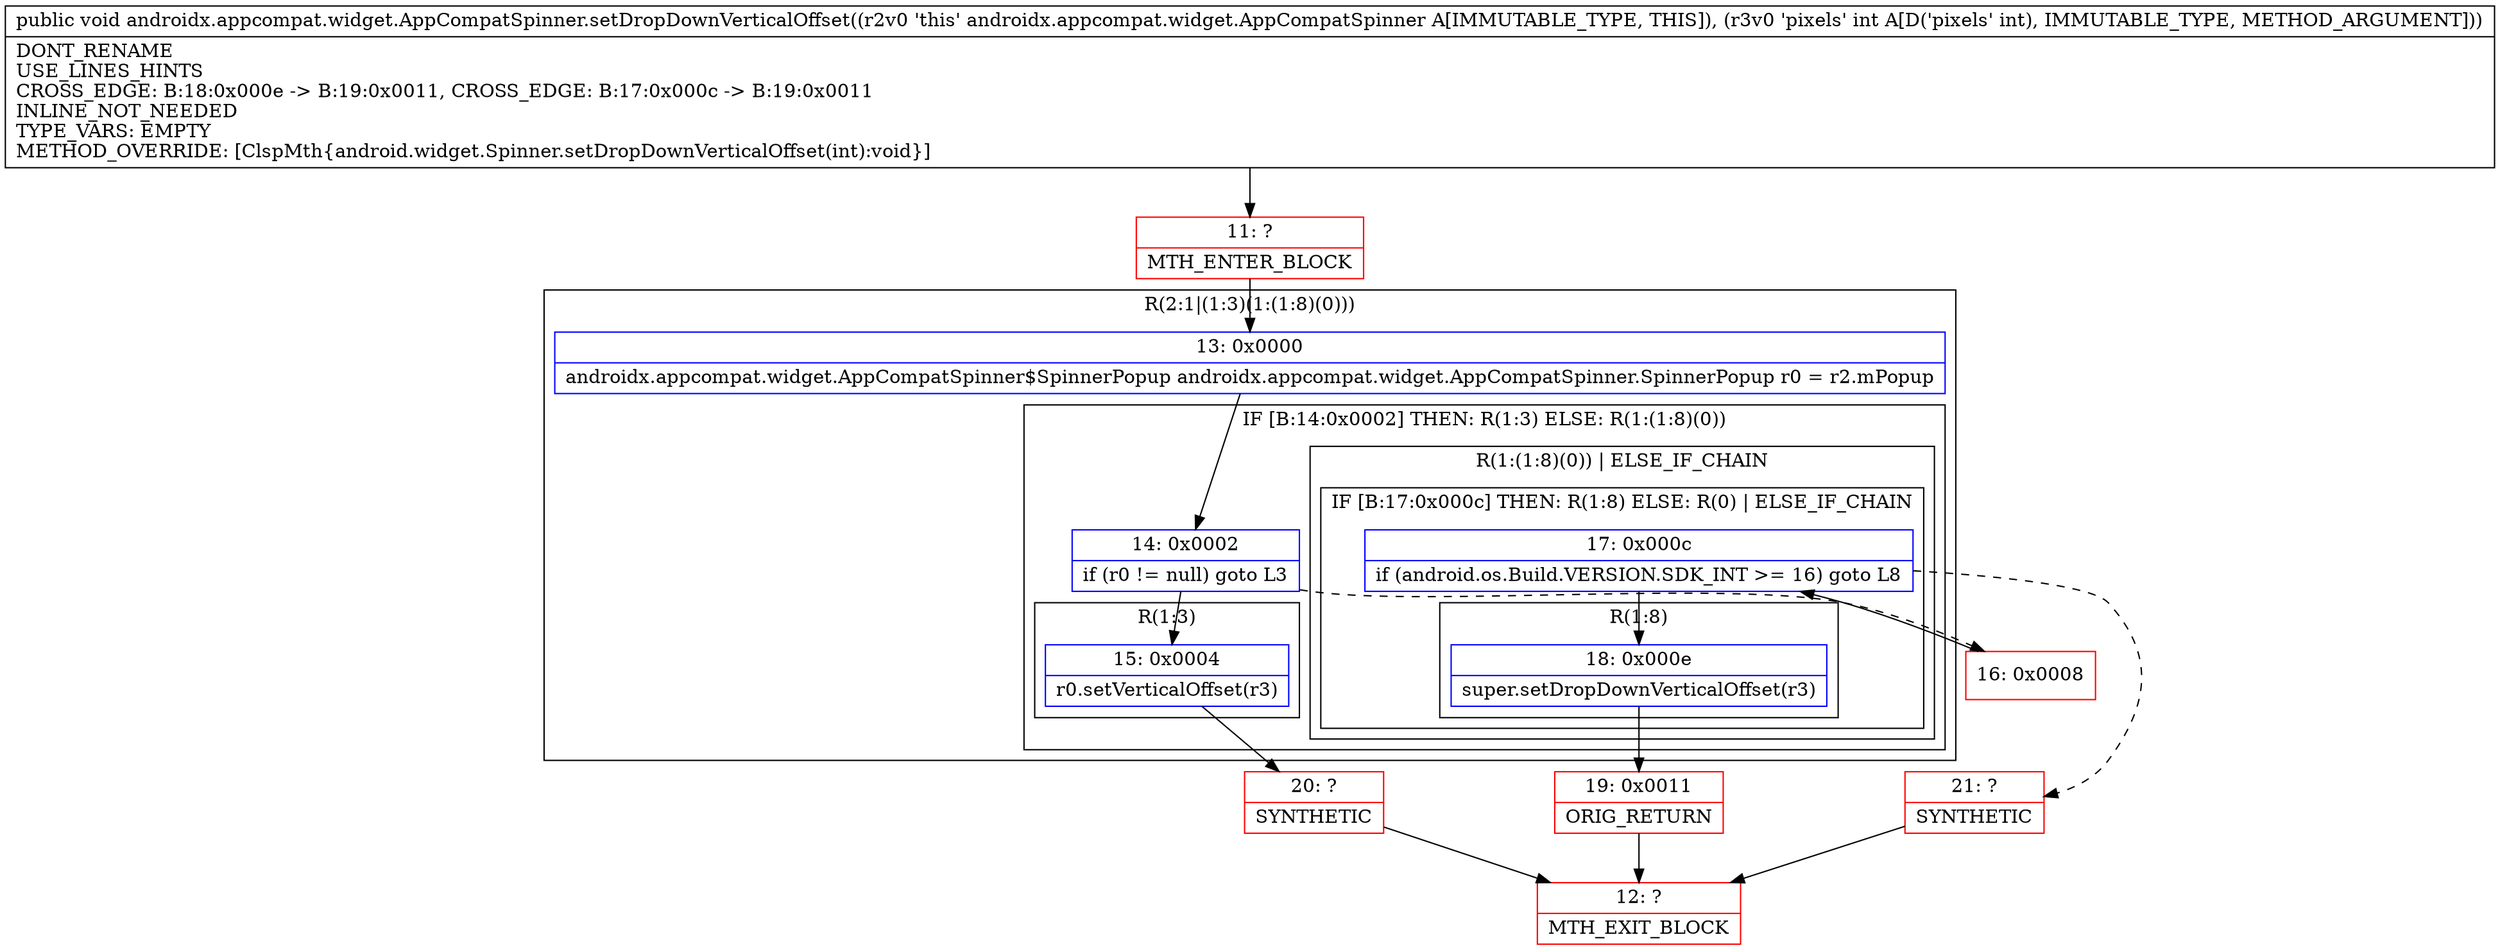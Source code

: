 digraph "CFG forandroidx.appcompat.widget.AppCompatSpinner.setDropDownVerticalOffset(I)V" {
subgraph cluster_Region_1791559110 {
label = "R(2:1|(1:3)(1:(1:8)(0)))";
node [shape=record,color=blue];
Node_13 [shape=record,label="{13\:\ 0x0000|androidx.appcompat.widget.AppCompatSpinner$SpinnerPopup androidx.appcompat.widget.AppCompatSpinner.SpinnerPopup r0 = r2.mPopup\l}"];
subgraph cluster_IfRegion_2008169057 {
label = "IF [B:14:0x0002] THEN: R(1:3) ELSE: R(1:(1:8)(0))";
node [shape=record,color=blue];
Node_14 [shape=record,label="{14\:\ 0x0002|if (r0 != null) goto L3\l}"];
subgraph cluster_Region_241939585 {
label = "R(1:3)";
node [shape=record,color=blue];
Node_15 [shape=record,label="{15\:\ 0x0004|r0.setVerticalOffset(r3)\l}"];
}
subgraph cluster_Region_184672377 {
label = "R(1:(1:8)(0)) | ELSE_IF_CHAIN\l";
node [shape=record,color=blue];
subgraph cluster_IfRegion_1674162205 {
label = "IF [B:17:0x000c] THEN: R(1:8) ELSE: R(0) | ELSE_IF_CHAIN\l";
node [shape=record,color=blue];
Node_17 [shape=record,label="{17\:\ 0x000c|if (android.os.Build.VERSION.SDK_INT \>= 16) goto L8\l}"];
subgraph cluster_Region_1658258533 {
label = "R(1:8)";
node [shape=record,color=blue];
Node_18 [shape=record,label="{18\:\ 0x000e|super.setDropDownVerticalOffset(r3)\l}"];
}
subgraph cluster_Region_958299953 {
label = "R(0)";
node [shape=record,color=blue];
}
}
}
}
}
Node_11 [shape=record,color=red,label="{11\:\ ?|MTH_ENTER_BLOCK\l}"];
Node_20 [shape=record,color=red,label="{20\:\ ?|SYNTHETIC\l}"];
Node_12 [shape=record,color=red,label="{12\:\ ?|MTH_EXIT_BLOCK\l}"];
Node_16 [shape=record,color=red,label="{16\:\ 0x0008}"];
Node_19 [shape=record,color=red,label="{19\:\ 0x0011|ORIG_RETURN\l}"];
Node_21 [shape=record,color=red,label="{21\:\ ?|SYNTHETIC\l}"];
MethodNode[shape=record,label="{public void androidx.appcompat.widget.AppCompatSpinner.setDropDownVerticalOffset((r2v0 'this' androidx.appcompat.widget.AppCompatSpinner A[IMMUTABLE_TYPE, THIS]), (r3v0 'pixels' int A[D('pixels' int), IMMUTABLE_TYPE, METHOD_ARGUMENT]))  | DONT_RENAME\lUSE_LINES_HINTS\lCROSS_EDGE: B:18:0x000e \-\> B:19:0x0011, CROSS_EDGE: B:17:0x000c \-\> B:19:0x0011\lINLINE_NOT_NEEDED\lTYPE_VARS: EMPTY\lMETHOD_OVERRIDE: [ClspMth\{android.widget.Spinner.setDropDownVerticalOffset(int):void\}]\l}"];
MethodNode -> Node_11;Node_13 -> Node_14;
Node_14 -> Node_15;
Node_14 -> Node_16[style=dashed];
Node_15 -> Node_20;
Node_17 -> Node_18;
Node_17 -> Node_21[style=dashed];
Node_18 -> Node_19;
Node_11 -> Node_13;
Node_20 -> Node_12;
Node_16 -> Node_17;
Node_19 -> Node_12;
Node_21 -> Node_12;
}

